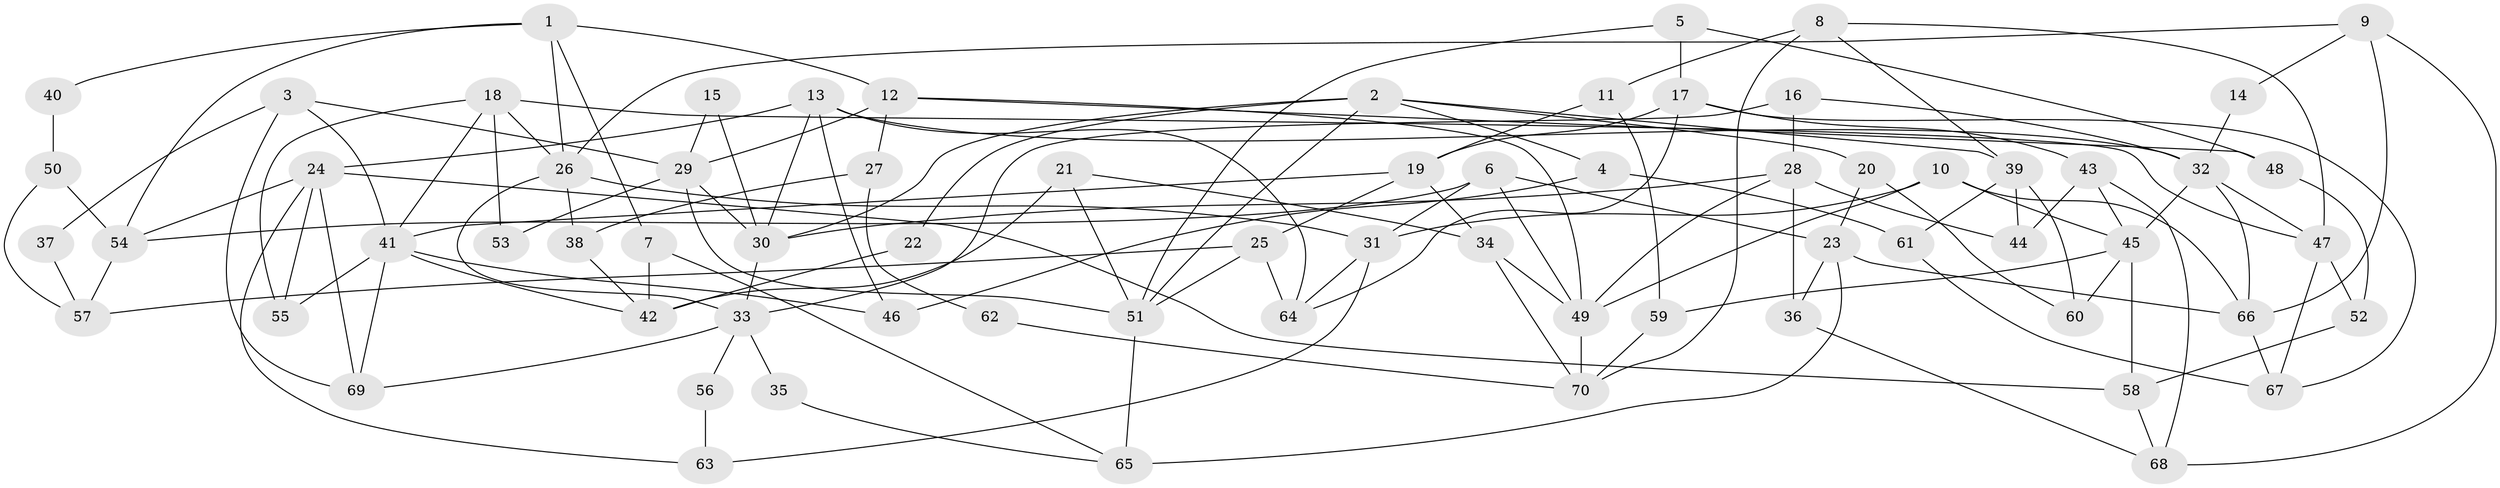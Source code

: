 // coarse degree distribution, {4: 0.11428571428571428, 1: 0.05714285714285714, 3: 0.2571428571428571, 6: 0.05714285714285714, 5: 0.2, 9: 0.02857142857142857, 2: 0.14285714285714285, 13: 0.02857142857142857, 8: 0.02857142857142857, 7: 0.05714285714285714, 14: 0.02857142857142857}
// Generated by graph-tools (version 1.1) at 2025/54/03/04/25 21:54:21]
// undirected, 70 vertices, 140 edges
graph export_dot {
graph [start="1"]
  node [color=gray90,style=filled];
  1;
  2;
  3;
  4;
  5;
  6;
  7;
  8;
  9;
  10;
  11;
  12;
  13;
  14;
  15;
  16;
  17;
  18;
  19;
  20;
  21;
  22;
  23;
  24;
  25;
  26;
  27;
  28;
  29;
  30;
  31;
  32;
  33;
  34;
  35;
  36;
  37;
  38;
  39;
  40;
  41;
  42;
  43;
  44;
  45;
  46;
  47;
  48;
  49;
  50;
  51;
  52;
  53;
  54;
  55;
  56;
  57;
  58;
  59;
  60;
  61;
  62;
  63;
  64;
  65;
  66;
  67;
  68;
  69;
  70;
  1 -- 12;
  1 -- 54;
  1 -- 7;
  1 -- 26;
  1 -- 40;
  2 -- 39;
  2 -- 30;
  2 -- 4;
  2 -- 20;
  2 -- 22;
  2 -- 51;
  3 -- 69;
  3 -- 41;
  3 -- 29;
  3 -- 37;
  4 -- 46;
  4 -- 61;
  5 -- 51;
  5 -- 17;
  5 -- 48;
  6 -- 31;
  6 -- 49;
  6 -- 23;
  6 -- 54;
  7 -- 42;
  7 -- 65;
  8 -- 47;
  8 -- 70;
  8 -- 11;
  8 -- 39;
  9 -- 68;
  9 -- 66;
  9 -- 14;
  9 -- 26;
  10 -- 66;
  10 -- 49;
  10 -- 31;
  10 -- 45;
  11 -- 19;
  11 -- 59;
  12 -- 29;
  12 -- 49;
  12 -- 27;
  12 -- 48;
  13 -- 32;
  13 -- 64;
  13 -- 24;
  13 -- 30;
  13 -- 46;
  14 -- 32;
  15 -- 29;
  15 -- 30;
  16 -- 32;
  16 -- 33;
  16 -- 28;
  17 -- 67;
  17 -- 19;
  17 -- 43;
  17 -- 64;
  18 -- 55;
  18 -- 26;
  18 -- 41;
  18 -- 47;
  18 -- 53;
  19 -- 25;
  19 -- 41;
  19 -- 34;
  20 -- 60;
  20 -- 23;
  21 -- 51;
  21 -- 34;
  21 -- 42;
  22 -- 42;
  23 -- 36;
  23 -- 65;
  23 -- 66;
  24 -- 58;
  24 -- 54;
  24 -- 55;
  24 -- 63;
  24 -- 69;
  25 -- 51;
  25 -- 64;
  25 -- 57;
  26 -- 31;
  26 -- 33;
  26 -- 38;
  27 -- 38;
  27 -- 62;
  28 -- 30;
  28 -- 36;
  28 -- 44;
  28 -- 49;
  29 -- 51;
  29 -- 30;
  29 -- 53;
  30 -- 33;
  31 -- 63;
  31 -- 64;
  32 -- 47;
  32 -- 45;
  32 -- 66;
  33 -- 35;
  33 -- 56;
  33 -- 69;
  34 -- 49;
  34 -- 70;
  35 -- 65;
  36 -- 68;
  37 -- 57;
  38 -- 42;
  39 -- 61;
  39 -- 44;
  39 -- 60;
  40 -- 50;
  41 -- 69;
  41 -- 42;
  41 -- 46;
  41 -- 55;
  43 -- 44;
  43 -- 45;
  43 -- 68;
  45 -- 58;
  45 -- 59;
  45 -- 60;
  47 -- 52;
  47 -- 67;
  48 -- 52;
  49 -- 70;
  50 -- 57;
  50 -- 54;
  51 -- 65;
  52 -- 58;
  54 -- 57;
  56 -- 63;
  58 -- 68;
  59 -- 70;
  61 -- 67;
  62 -- 70;
  66 -- 67;
}

